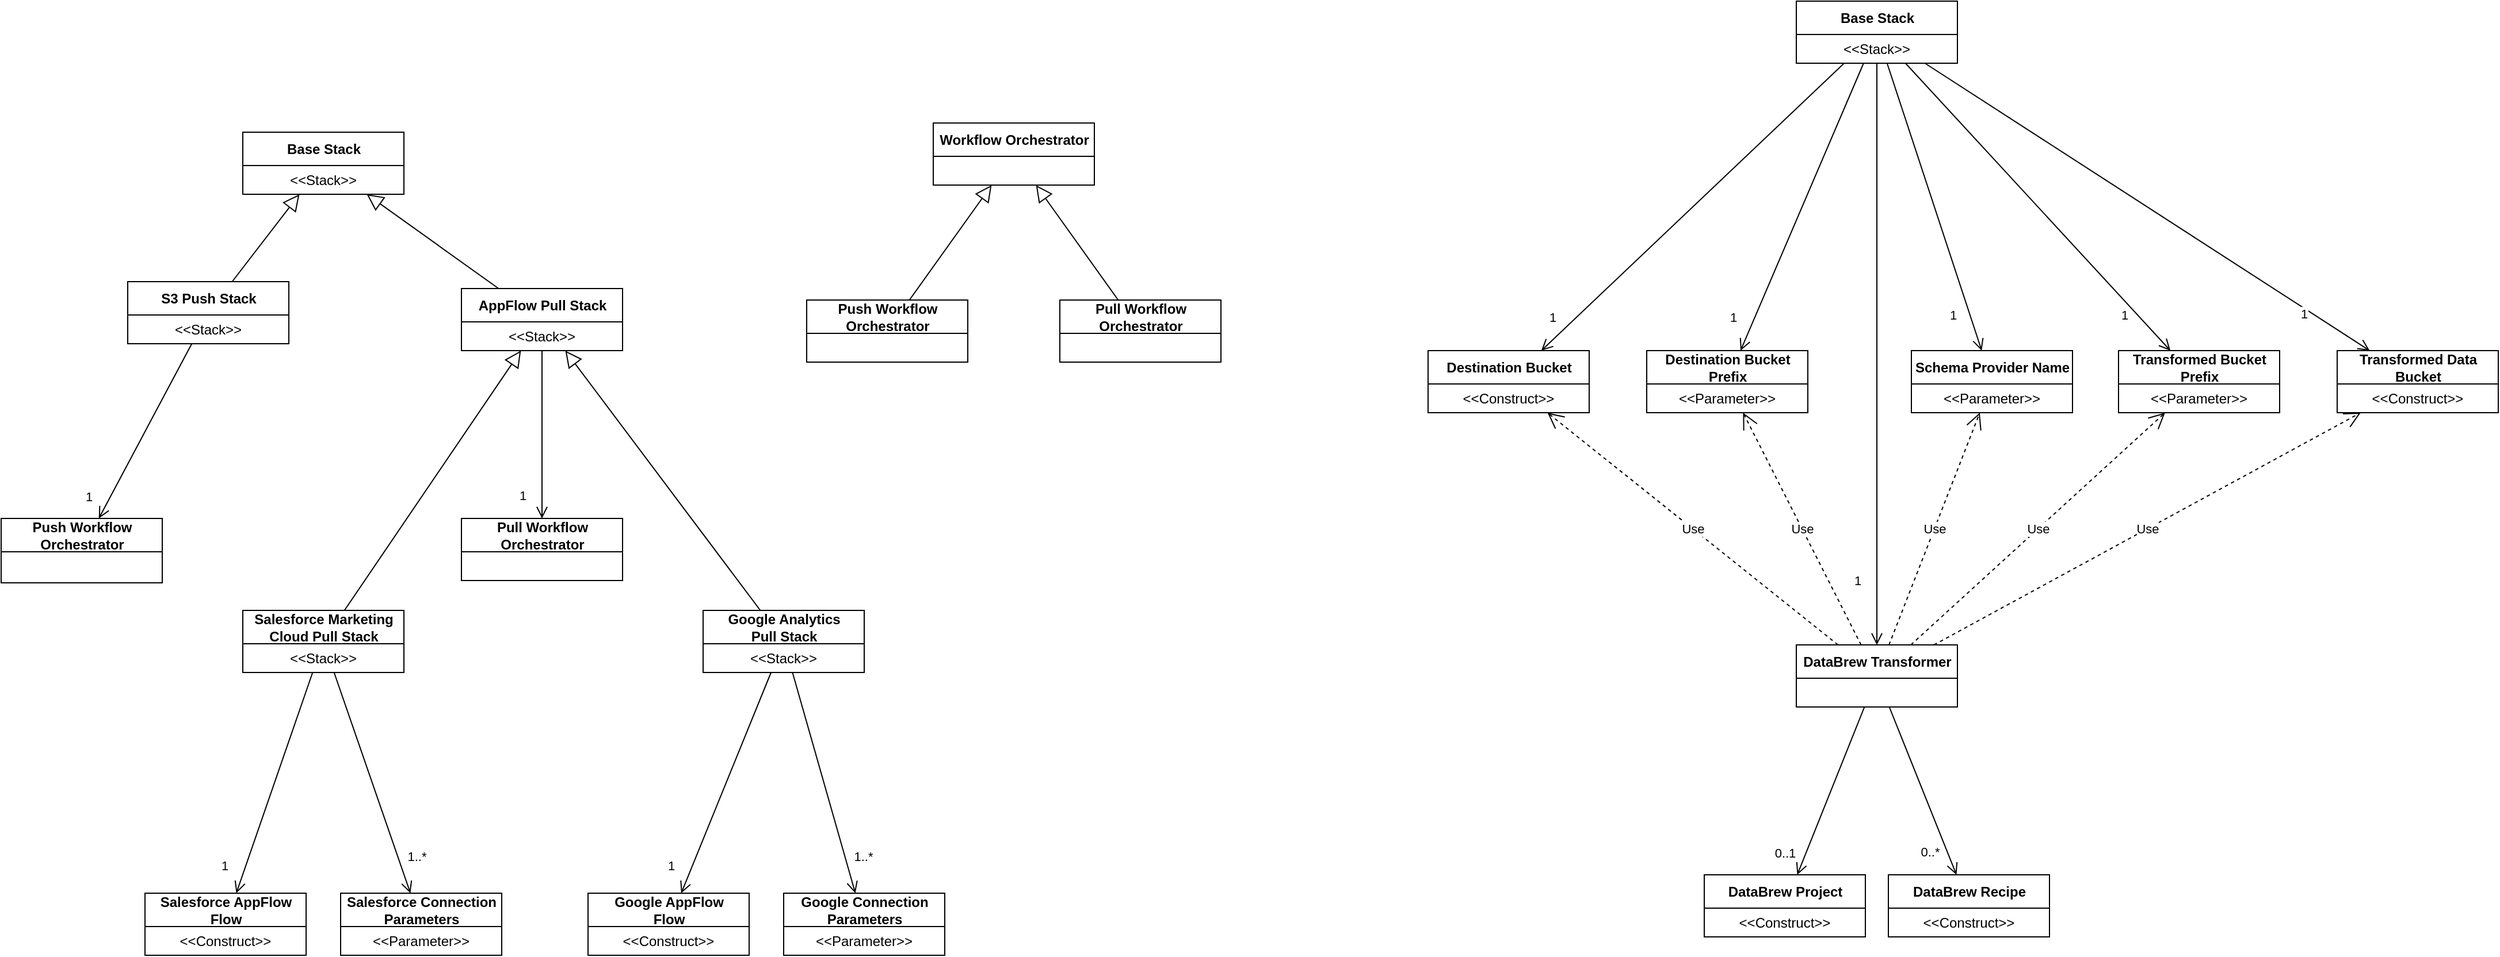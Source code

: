<mxfile version="20.2.3" type="device"><diagram id="_TFLnmbJYpJK38AtXGVi" name="Page-1"><mxGraphModel dx="4049" dy="2013" grid="1" gridSize="10" guides="1" tooltips="1" connect="1" arrows="1" fold="1" page="1" pageScale="1" pageWidth="1100" pageHeight="850" math="0" shadow="0"><root><mxCell id="0"/><mxCell id="1" parent="0"/><mxCell id="k_he2BpGnjoLvYGgVrAD-6" value="Destination Bucket" style="swimlane;fontStyle=1;align=center;verticalAlign=middle;childLayout=stackLayout;horizontal=1;startSize=29;horizontalStack=0;resizeParent=1;resizeParentMax=0;resizeLast=0;collapsible=0;marginBottom=0;html=1;" parent="1" vertex="1"><mxGeometry x="-460" y="-386" width="140" height="54" as="geometry"/></mxCell><mxCell id="k_he2BpGnjoLvYGgVrAD-7" value="&amp;lt;&amp;lt;Construct&amp;gt;&amp;gt;" style="text;html=1;strokeColor=none;fillColor=none;align=center;verticalAlign=middle;spacingLeft=4;spacingRight=4;overflow=hidden;rotatable=0;points=[[0,0.5],[1,0.5]];portConstraint=eastwest;" parent="k_he2BpGnjoLvYGgVrAD-6" vertex="1"><mxGeometry y="29" width="140" height="25" as="geometry"/></mxCell><mxCell id="k_he2BpGnjoLvYGgVrAD-14" value="DataBrew Project" style="swimlane;fontStyle=1;align=center;verticalAlign=middle;childLayout=stackLayout;horizontal=1;startSize=29;horizontalStack=0;resizeParent=1;resizeParentMax=0;resizeLast=0;collapsible=0;marginBottom=0;html=1;" parent="1" vertex="1"><mxGeometry x="-220" y="70" width="140" height="54" as="geometry"/></mxCell><mxCell id="k_he2BpGnjoLvYGgVrAD-15" value="&amp;lt;&amp;lt;Construct&amp;gt;&amp;gt;" style="text;html=1;strokeColor=none;fillColor=none;align=center;verticalAlign=middle;spacingLeft=4;spacingRight=4;overflow=hidden;rotatable=0;points=[[0,0.5],[1,0.5]];portConstraint=eastwest;" parent="k_he2BpGnjoLvYGgVrAD-14" vertex="1"><mxGeometry y="29" width="140" height="25" as="geometry"/></mxCell><mxCell id="k_he2BpGnjoLvYGgVrAD-16" value="DataBrew Recipe" style="swimlane;fontStyle=1;align=center;verticalAlign=middle;childLayout=stackLayout;horizontal=1;startSize=29;horizontalStack=0;resizeParent=1;resizeParentMax=0;resizeLast=0;collapsible=0;marginBottom=0;html=1;" parent="1" vertex="1"><mxGeometry x="-60" y="70" width="140" height="54" as="geometry"/></mxCell><mxCell id="k_he2BpGnjoLvYGgVrAD-17" value="&amp;lt;&amp;lt;Construct&amp;gt;&amp;gt;" style="text;html=1;strokeColor=none;fillColor=none;align=center;verticalAlign=middle;spacingLeft=4;spacingRight=4;overflow=hidden;rotatable=0;points=[[0,0.5],[1,0.5]];portConstraint=eastwest;" parent="k_he2BpGnjoLvYGgVrAD-16" vertex="1"><mxGeometry y="29" width="140" height="25" as="geometry"/></mxCell><mxCell id="k_he2BpGnjoLvYGgVrAD-18" value="Transformed Data&lt;br&gt;Bucket" style="swimlane;fontStyle=1;align=center;verticalAlign=middle;childLayout=stackLayout;horizontal=1;startSize=29;horizontalStack=0;resizeParent=1;resizeParentMax=0;resizeLast=0;collapsible=0;marginBottom=0;html=1;" parent="1" vertex="1"><mxGeometry x="330" y="-386" width="140" height="54" as="geometry"/></mxCell><mxCell id="k_he2BpGnjoLvYGgVrAD-19" value="&amp;lt;&amp;lt;Construct&amp;gt;&amp;gt;" style="text;html=1;strokeColor=none;fillColor=none;align=center;verticalAlign=middle;spacingLeft=4;spacingRight=4;overflow=hidden;rotatable=0;points=[[0,0.5],[1,0.5]];portConstraint=eastwest;" parent="k_he2BpGnjoLvYGgVrAD-18" vertex="1"><mxGeometry y="29" width="140" height="25" as="geometry"/></mxCell><mxCell id="k_he2BpGnjoLvYGgVrAD-20" value="Salesforce AppFlow&lt;br&gt;Flow" style="swimlane;fontStyle=1;align=center;verticalAlign=middle;childLayout=stackLayout;horizontal=1;startSize=29;horizontalStack=0;resizeParent=1;resizeParentMax=0;resizeLast=0;collapsible=0;marginBottom=0;html=1;" parent="1" vertex="1"><mxGeometry x="-1575" y="86" width="140" height="54" as="geometry"/></mxCell><mxCell id="k_he2BpGnjoLvYGgVrAD-21" value="&amp;lt;&amp;lt;Construct&amp;gt;&amp;gt;" style="text;html=1;strokeColor=none;fillColor=none;align=center;verticalAlign=middle;spacingLeft=4;spacingRight=4;overflow=hidden;rotatable=0;points=[[0,0.5],[1,0.5]];portConstraint=eastwest;" parent="k_he2BpGnjoLvYGgVrAD-20" vertex="1"><mxGeometry y="29" width="140" height="25" as="geometry"/></mxCell><mxCell id="hdts11CUUB1kooXz8TCv-1" value="" style="endArrow=open;startArrow=none;endFill=0;startFill=0;endSize=8;html=1;verticalAlign=bottom;labelBackgroundColor=none;strokeWidth=1;rounded=0;" parent="1" source="QPAikGFUluCxvRbnHmWo-35" target="k_he2BpGnjoLvYGgVrAD-20" edge="1"><mxGeometry width="160" relative="1" as="geometry"><mxPoint x="-1422.228" y="54" as="sourcePoint"/><mxPoint x="-783.22" y="470" as="targetPoint"/></mxGeometry></mxCell><mxCell id="hdts11CUUB1kooXz8TCv-3" value="1" style="edgeLabel;html=1;align=center;verticalAlign=middle;resizable=0;points=[];" parent="hdts11CUUB1kooXz8TCv-1" vertex="1" connectable="0"><mxGeometry x="0.797" y="2" relative="1" as="geometry"><mxPoint x="-19" y="-5" as="offset"/></mxGeometry></mxCell><mxCell id="hdts11CUUB1kooXz8TCv-6" value="" style="endArrow=open;startArrow=none;endFill=0;startFill=0;endSize=8;html=1;verticalAlign=bottom;labelBackgroundColor=none;strokeWidth=1;rounded=0;" parent="1" source="WnVhDnYCNpRUYac748rF-1" target="k_he2BpGnjoLvYGgVrAD-6" edge="1"><mxGeometry width="160" relative="1" as="geometry"><mxPoint x="89.781" as="sourcePoint"/><mxPoint x="210" y="330" as="targetPoint"/></mxGeometry></mxCell><mxCell id="hdts11CUUB1kooXz8TCv-7" value="1" style="edgeLabel;html=1;align=center;verticalAlign=middle;resizable=0;points=[];" parent="hdts11CUUB1kooXz8TCv-6" vertex="1" connectable="0"><mxGeometry x="0.797" y="2" relative="1" as="geometry"><mxPoint x="-19" y="-5" as="offset"/></mxGeometry></mxCell><mxCell id="hdts11CUUB1kooXz8TCv-14" value="DataBrew Transformer" style="swimlane;fontStyle=1;align=center;verticalAlign=middle;childLayout=stackLayout;horizontal=1;startSize=29;horizontalStack=0;resizeParent=1;resizeParentMax=0;resizeLast=0;collapsible=0;marginBottom=0;html=1;" parent="1" vertex="1"><mxGeometry x="-140" y="-130" width="140" height="54" as="geometry"/></mxCell><mxCell id="hdts11CUUB1kooXz8TCv-17" value="" style="endArrow=open;startArrow=none;endFill=0;startFill=0;endSize=8;html=1;verticalAlign=bottom;labelBackgroundColor=none;strokeWidth=1;rounded=0;" parent="1" source="hdts11CUUB1kooXz8TCv-14" target="k_he2BpGnjoLvYGgVrAD-14" edge="1"><mxGeometry width="160" relative="1" as="geometry"><mxPoint x="-602.872" y="-90" as="sourcePoint"/><mxPoint x="-887.786" y="126" as="targetPoint"/></mxGeometry></mxCell><mxCell id="hdts11CUUB1kooXz8TCv-18" value="0..1" style="edgeLabel;html=1;align=center;verticalAlign=middle;resizable=0;points=[];" parent="hdts11CUUB1kooXz8TCv-17" vertex="1" connectable="0"><mxGeometry x="0.797" y="2" relative="1" as="geometry"><mxPoint x="-19" y="-5" as="offset"/></mxGeometry></mxCell><mxCell id="hdts11CUUB1kooXz8TCv-19" value="" style="endArrow=open;startArrow=none;endFill=0;startFill=0;endSize=8;html=1;verticalAlign=bottom;labelBackgroundColor=none;strokeWidth=1;rounded=0;" parent="1" source="hdts11CUUB1kooXz8TCv-14" target="k_he2BpGnjoLvYGgVrAD-16" edge="1"><mxGeometry width="160" relative="1" as="geometry"><mxPoint x="-593.198" y="-90" as="sourcePoint"/><mxPoint x="-877.786" y="136" as="targetPoint"/></mxGeometry></mxCell><mxCell id="hdts11CUUB1kooXz8TCv-20" value="0..*" style="edgeLabel;html=1;align=center;verticalAlign=middle;resizable=0;points=[];" parent="hdts11CUUB1kooXz8TCv-19" vertex="1" connectable="0"><mxGeometry x="0.797" y="2" relative="1" as="geometry"><mxPoint x="-19" y="-5" as="offset"/></mxGeometry></mxCell><mxCell id="hdts11CUUB1kooXz8TCv-26" value="" style="endArrow=open;startArrow=none;endFill=0;startFill=0;endSize=8;html=1;verticalAlign=bottom;labelBackgroundColor=none;strokeWidth=1;rounded=0;" parent="1" source="WnVhDnYCNpRUYac748rF-1" target="QPAikGFUluCxvRbnHmWo-45" edge="1"><mxGeometry width="160" relative="1" as="geometry"><mxPoint x="578.261" y="-6" as="sourcePoint"/><mxPoint x="-99.459" y="-270" as="targetPoint"/></mxGeometry></mxCell><mxCell id="hdts11CUUB1kooXz8TCv-27" value="1" style="edgeLabel;html=1;align=center;verticalAlign=middle;resizable=0;points=[];" parent="hdts11CUUB1kooXz8TCv-26" vertex="1" connectable="0"><mxGeometry x="0.797" y="2" relative="1" as="geometry"><mxPoint x="-19" y="-5" as="offset"/></mxGeometry></mxCell><mxCell id="hdts11CUUB1kooXz8TCv-32" value="" style="endArrow=open;startArrow=none;endFill=0;startFill=0;endSize=8;html=1;verticalAlign=bottom;labelBackgroundColor=none;strokeWidth=1;rounded=0;" parent="1" source="WnVhDnYCNpRUYac748rF-1" target="k_he2BpGnjoLvYGgVrAD-18" edge="1"><mxGeometry width="160" relative="1" as="geometry"><mxPoint x="670" y="-6.727" as="sourcePoint"/><mxPoint x="870" y="129.882" as="targetPoint"/></mxGeometry></mxCell><mxCell id="hdts11CUUB1kooXz8TCv-33" value="1" style="edgeLabel;html=1;align=center;verticalAlign=middle;resizable=0;points=[];" parent="hdts11CUUB1kooXz8TCv-32" vertex="1" connectable="0"><mxGeometry x="0.797" y="2" relative="1" as="geometry"><mxPoint x="-19" y="-5" as="offset"/></mxGeometry></mxCell><mxCell id="WnVhDnYCNpRUYac748rF-1" value="Base Stack" style="swimlane;fontStyle=1;align=center;verticalAlign=middle;childLayout=stackLayout;horizontal=1;startSize=29;horizontalStack=0;resizeParent=1;resizeParentMax=0;resizeLast=0;collapsible=0;marginBottom=0;html=1;" parent="1" vertex="1"><mxGeometry x="-140" y="-690" width="140" height="54" as="geometry"/></mxCell><mxCell id="WnVhDnYCNpRUYac748rF-2" value="&amp;lt;&amp;lt;Stack&amp;gt;&amp;gt;" style="text;html=1;strokeColor=none;fillColor=none;align=center;verticalAlign=middle;spacingLeft=4;spacingRight=4;overflow=hidden;rotatable=0;points=[[0,0.5],[1,0.5]];portConstraint=eastwest;" parent="WnVhDnYCNpRUYac748rF-1" vertex="1"><mxGeometry y="29" width="140" height="25" as="geometry"/></mxCell><mxCell id="QPAikGFUluCxvRbnHmWo-24" value="Base Stack" style="swimlane;fontStyle=1;align=center;verticalAlign=middle;childLayout=stackLayout;horizontal=1;startSize=29;horizontalStack=0;resizeParent=1;resizeParentMax=0;resizeLast=0;collapsible=0;marginBottom=0;html=1;" vertex="1" parent="1"><mxGeometry x="-1490" y="-576" width="140" height="54" as="geometry"/></mxCell><mxCell id="QPAikGFUluCxvRbnHmWo-25" value="&amp;lt;&amp;lt;Stack&amp;gt;&amp;gt;" style="text;html=1;strokeColor=none;fillColor=none;align=center;verticalAlign=middle;spacingLeft=4;spacingRight=4;overflow=hidden;rotatable=0;points=[[0,0.5],[1,0.5]];portConstraint=eastwest;" vertex="1" parent="QPAikGFUluCxvRbnHmWo-24"><mxGeometry y="29" width="140" height="25" as="geometry"/></mxCell><mxCell id="QPAikGFUluCxvRbnHmWo-26" value="S3 Push Stack" style="swimlane;fontStyle=1;align=center;verticalAlign=middle;childLayout=stackLayout;horizontal=1;startSize=29;horizontalStack=0;resizeParent=1;resizeParentMax=0;resizeLast=0;collapsible=0;marginBottom=0;html=1;" vertex="1" parent="1"><mxGeometry x="-1590" y="-446" width="140" height="54" as="geometry"/></mxCell><mxCell id="QPAikGFUluCxvRbnHmWo-27" value="&amp;lt;&amp;lt;Stack&amp;gt;&amp;gt;" style="text;html=1;strokeColor=none;fillColor=none;align=center;verticalAlign=middle;spacingLeft=4;spacingRight=4;overflow=hidden;rotatable=0;points=[[0,0.5],[1,0.5]];portConstraint=eastwest;" vertex="1" parent="QPAikGFUluCxvRbnHmWo-26"><mxGeometry y="29" width="140" height="25" as="geometry"/></mxCell><mxCell id="QPAikGFUluCxvRbnHmWo-28" value="" style="edgeStyle=none;html=1;endSize=12;endArrow=block;endFill=0;rounded=0;" edge="1" parent="1" source="QPAikGFUluCxvRbnHmWo-26" target="QPAikGFUluCxvRbnHmWo-24"><mxGeometry width="160" relative="1" as="geometry"><mxPoint x="-1130" y="44" as="sourcePoint"/><mxPoint x="-970" y="44" as="targetPoint"/></mxGeometry></mxCell><mxCell id="QPAikGFUluCxvRbnHmWo-29" value="AppFlow Pull Stack" style="swimlane;fontStyle=1;align=center;verticalAlign=middle;childLayout=stackLayout;horizontal=1;startSize=29;horizontalStack=0;resizeParent=1;resizeParentMax=0;resizeLast=0;collapsible=0;marginBottom=0;html=1;" vertex="1" parent="1"><mxGeometry x="-1300" y="-440" width="140" height="54" as="geometry"/></mxCell><mxCell id="QPAikGFUluCxvRbnHmWo-30" value="&amp;lt;&amp;lt;Stack&amp;gt;&amp;gt;" style="text;html=1;strokeColor=none;fillColor=none;align=center;verticalAlign=middle;spacingLeft=4;spacingRight=4;overflow=hidden;rotatable=0;points=[[0,0.5],[1,0.5]];portConstraint=eastwest;" vertex="1" parent="QPAikGFUluCxvRbnHmWo-29"><mxGeometry y="29" width="140" height="25" as="geometry"/></mxCell><mxCell id="QPAikGFUluCxvRbnHmWo-31" value="" style="edgeStyle=none;html=1;endSize=12;endArrow=block;endFill=0;rounded=0;" edge="1" parent="1" source="QPAikGFUluCxvRbnHmWo-29" target="QPAikGFUluCxvRbnHmWo-24"><mxGeometry width="160" relative="1" as="geometry"><mxPoint x="-1080" y="-160.724" as="sourcePoint"/><mxPoint x="-1230" y="-207.276" as="targetPoint"/></mxGeometry></mxCell><mxCell id="QPAikGFUluCxvRbnHmWo-32" value="Google Analytics&lt;br&gt;Pull Stack" style="swimlane;fontStyle=1;align=center;verticalAlign=middle;childLayout=stackLayout;horizontal=1;startSize=29;horizontalStack=0;resizeParent=1;resizeParentMax=0;resizeLast=0;collapsible=0;marginBottom=0;html=1;" vertex="1" parent="1"><mxGeometry x="-1090" y="-160" width="140" height="54" as="geometry"/></mxCell><mxCell id="QPAikGFUluCxvRbnHmWo-33" value="&amp;lt;&amp;lt;Stack&amp;gt;&amp;gt;" style="text;html=1;strokeColor=none;fillColor=none;align=center;verticalAlign=middle;spacingLeft=4;spacingRight=4;overflow=hidden;rotatable=0;points=[[0,0.5],[1,0.5]];portConstraint=eastwest;" vertex="1" parent="QPAikGFUluCxvRbnHmWo-32"><mxGeometry y="29" width="140" height="25" as="geometry"/></mxCell><mxCell id="QPAikGFUluCxvRbnHmWo-34" value="" style="edgeStyle=none;html=1;endSize=12;endArrow=block;endFill=0;rounded=0;" edge="1" parent="1" source="QPAikGFUluCxvRbnHmWo-32" target="QPAikGFUluCxvRbnHmWo-29"><mxGeometry width="160" relative="1" as="geometry"><mxPoint x="-1110" y="-170.538" as="sourcePoint"/><mxPoint x="-1230" y="-207.462" as="targetPoint"/></mxGeometry></mxCell><mxCell id="QPAikGFUluCxvRbnHmWo-35" value="Salesforce Marketing&lt;br&gt;Cloud Pull Stack" style="swimlane;fontStyle=1;align=center;verticalAlign=middle;childLayout=stackLayout;horizontal=1;startSize=29;horizontalStack=0;resizeParent=1;resizeParentMax=0;resizeLast=0;collapsible=0;marginBottom=0;html=1;" vertex="1" parent="1"><mxGeometry x="-1490" y="-160" width="140" height="54" as="geometry"/></mxCell><mxCell id="QPAikGFUluCxvRbnHmWo-36" value="&amp;lt;&amp;lt;Stack&amp;gt;&amp;gt;" style="text;html=1;strokeColor=none;fillColor=none;align=center;verticalAlign=middle;spacingLeft=4;spacingRight=4;overflow=hidden;rotatable=0;points=[[0,0.5],[1,0.5]];portConstraint=eastwest;" vertex="1" parent="QPAikGFUluCxvRbnHmWo-35"><mxGeometry y="29" width="140" height="25" as="geometry"/></mxCell><mxCell id="QPAikGFUluCxvRbnHmWo-37" value="" style="edgeStyle=none;html=1;endSize=12;endArrow=block;endFill=0;rounded=0;" edge="1" parent="1" source="QPAikGFUluCxvRbnHmWo-35" target="QPAikGFUluCxvRbnHmWo-29"><mxGeometry width="160" relative="1" as="geometry"><mxPoint x="-855" y="-156" as="sourcePoint"/><mxPoint x="-1015" y="-252" as="targetPoint"/></mxGeometry></mxCell><mxCell id="QPAikGFUluCxvRbnHmWo-38" value="Workflow Orchestrator" style="swimlane;fontStyle=1;align=center;verticalAlign=middle;childLayout=stackLayout;horizontal=1;startSize=29;horizontalStack=0;resizeParent=1;resizeParentMax=0;resizeLast=0;collapsible=0;marginBottom=0;html=1;" vertex="1" parent="1"><mxGeometry x="-890" y="-584" width="140" height="54" as="geometry"/></mxCell><mxCell id="QPAikGFUluCxvRbnHmWo-39" value="Push Workflow&lt;br&gt;Orchestrator" style="swimlane;fontStyle=1;align=center;verticalAlign=middle;childLayout=stackLayout;horizontal=1;startSize=29;horizontalStack=0;resizeParent=1;resizeParentMax=0;resizeLast=0;collapsible=0;marginBottom=0;html=1;" vertex="1" parent="1"><mxGeometry x="-1000" y="-430" width="140" height="54" as="geometry"/></mxCell><mxCell id="QPAikGFUluCxvRbnHmWo-40" value="Pull Workflow&lt;br&gt;Orchestrator" style="swimlane;fontStyle=1;align=center;verticalAlign=middle;childLayout=stackLayout;horizontal=1;startSize=29;horizontalStack=0;resizeParent=1;resizeParentMax=0;resizeLast=0;collapsible=0;marginBottom=0;html=1;" vertex="1" parent="1"><mxGeometry x="-780" y="-430" width="140" height="54" as="geometry"/></mxCell><mxCell id="QPAikGFUluCxvRbnHmWo-41" value="" style="edgeStyle=none;html=1;endSize=12;endArrow=block;endFill=0;rounded=0;" edge="1" parent="1" source="QPAikGFUluCxvRbnHmWo-40" target="QPAikGFUluCxvRbnHmWo-38"><mxGeometry width="160" relative="1" as="geometry"><mxPoint x="-861" y="-550" as="sourcePoint"/><mxPoint x="-769" y="-586" as="targetPoint"/></mxGeometry></mxCell><mxCell id="QPAikGFUluCxvRbnHmWo-42" value="" style="edgeStyle=none;html=1;endSize=12;endArrow=block;endFill=0;rounded=0;" edge="1" parent="1" source="QPAikGFUluCxvRbnHmWo-39" target="QPAikGFUluCxvRbnHmWo-38"><mxGeometry width="160" relative="1" as="geometry"><mxPoint x="-546.139" y="-557.0" as="sourcePoint"/><mxPoint x="-643.861" y="-510" as="targetPoint"/></mxGeometry></mxCell><mxCell id="QPAikGFUluCxvRbnHmWo-45" value="Destination Bucket&lt;br&gt;Prefix" style="swimlane;fontStyle=1;align=center;verticalAlign=middle;childLayout=stackLayout;horizontal=1;startSize=29;horizontalStack=0;resizeParent=1;resizeParentMax=0;resizeLast=0;collapsible=0;marginBottom=0;html=1;" vertex="1" parent="1"><mxGeometry x="-270" y="-386" width="140" height="54" as="geometry"/></mxCell><mxCell id="QPAikGFUluCxvRbnHmWo-46" value="&amp;lt;&amp;lt;Parameter&amp;gt;&amp;gt;" style="text;html=1;strokeColor=none;fillColor=none;align=center;verticalAlign=middle;spacingLeft=4;spacingRight=4;overflow=hidden;rotatable=0;points=[[0,0.5],[1,0.5]];portConstraint=eastwest;" vertex="1" parent="QPAikGFUluCxvRbnHmWo-45"><mxGeometry y="29" width="140" height="25" as="geometry"/></mxCell><mxCell id="QPAikGFUluCxvRbnHmWo-48" value="Transformed Bucket&lt;br&gt;Prefix" style="swimlane;fontStyle=1;align=center;verticalAlign=middle;childLayout=stackLayout;horizontal=1;startSize=29;horizontalStack=0;resizeParent=1;resizeParentMax=0;resizeLast=0;collapsible=0;marginBottom=0;html=1;" vertex="1" parent="1"><mxGeometry x="140" y="-386" width="140" height="54" as="geometry"/></mxCell><mxCell id="QPAikGFUluCxvRbnHmWo-49" value="&amp;lt;&amp;lt;Parameter&amp;gt;&amp;gt;" style="text;html=1;strokeColor=none;fillColor=none;align=center;verticalAlign=middle;spacingLeft=4;spacingRight=4;overflow=hidden;rotatable=0;points=[[0,0.5],[1,0.5]];portConstraint=eastwest;" vertex="1" parent="QPAikGFUluCxvRbnHmWo-48"><mxGeometry y="29" width="140" height="25" as="geometry"/></mxCell><mxCell id="QPAikGFUluCxvRbnHmWo-50" value="" style="endArrow=open;startArrow=none;endFill=0;startFill=0;endSize=8;html=1;verticalAlign=bottom;labelBackgroundColor=none;strokeWidth=1;rounded=0;" edge="1" parent="1" source="WnVhDnYCNpRUYac748rF-1" target="QPAikGFUluCxvRbnHmWo-48"><mxGeometry width="160" relative="1" as="geometry"><mxPoint x="-141.25" y="-520" as="sourcePoint"/><mxPoint x="21.25" y="-430" as="targetPoint"/></mxGeometry></mxCell><mxCell id="QPAikGFUluCxvRbnHmWo-51" value="1" style="edgeLabel;html=1;align=center;verticalAlign=middle;resizable=0;points=[];" vertex="1" connectable="0" parent="QPAikGFUluCxvRbnHmWo-50"><mxGeometry x="0.797" y="2" relative="1" as="geometry"><mxPoint x="-19" y="-5" as="offset"/></mxGeometry></mxCell><mxCell id="QPAikGFUluCxvRbnHmWo-52" value="Schema Provider Name" style="swimlane;fontStyle=1;align=center;verticalAlign=middle;childLayout=stackLayout;horizontal=1;startSize=29;horizontalStack=0;resizeParent=1;resizeParentMax=0;resizeLast=0;collapsible=0;marginBottom=0;html=1;" vertex="1" parent="1"><mxGeometry x="-40" y="-386" width="140" height="54" as="geometry"/></mxCell><mxCell id="QPAikGFUluCxvRbnHmWo-53" value="&amp;lt;&amp;lt;Parameter&amp;gt;&amp;gt;" style="text;html=1;strokeColor=none;fillColor=none;align=center;verticalAlign=middle;spacingLeft=4;spacingRight=4;overflow=hidden;rotatable=0;points=[[0,0.5],[1,0.5]];portConstraint=eastwest;" vertex="1" parent="QPAikGFUluCxvRbnHmWo-52"><mxGeometry y="29" width="140" height="25" as="geometry"/></mxCell><mxCell id="QPAikGFUluCxvRbnHmWo-54" value="" style="endArrow=open;startArrow=none;endFill=0;startFill=0;endSize=8;html=1;verticalAlign=bottom;labelBackgroundColor=none;strokeWidth=1;rounded=0;" edge="1" parent="1" source="WnVhDnYCNpRUYac748rF-1" target="QPAikGFUluCxvRbnHmWo-52"><mxGeometry width="160" relative="1" as="geometry"><mxPoint x="-145.615" y="-520" as="sourcePoint"/><mxPoint x="15.615" y="-421.92" as="targetPoint"/></mxGeometry></mxCell><mxCell id="QPAikGFUluCxvRbnHmWo-55" value="1" style="edgeLabel;html=1;align=center;verticalAlign=middle;resizable=0;points=[];" vertex="1" connectable="0" parent="QPAikGFUluCxvRbnHmWo-54"><mxGeometry x="0.797" y="2" relative="1" as="geometry"><mxPoint x="-19" y="-5" as="offset"/></mxGeometry></mxCell><mxCell id="QPAikGFUluCxvRbnHmWo-64" value="" style="endArrow=open;startArrow=none;endFill=0;startFill=0;endSize=8;html=1;verticalAlign=bottom;labelBackgroundColor=none;strokeWidth=1;rounded=0;" edge="1" parent="1" source="WnVhDnYCNpRUYac748rF-1" target="hdts11CUUB1kooXz8TCv-14"><mxGeometry width="160" relative="1" as="geometry"><mxPoint x="-43.188" y="-520" as="sourcePoint"/><mxPoint x="163.188" y="-421.92" as="targetPoint"/></mxGeometry></mxCell><mxCell id="QPAikGFUluCxvRbnHmWo-65" value="1" style="edgeLabel;html=1;align=center;verticalAlign=middle;resizable=0;points=[];" vertex="1" connectable="0" parent="QPAikGFUluCxvRbnHmWo-64"><mxGeometry x="0.797" y="2" relative="1" as="geometry"><mxPoint x="-19" y="-5" as="offset"/></mxGeometry></mxCell><mxCell id="QPAikGFUluCxvRbnHmWo-66" value="Salesforce Connection&lt;br&gt;Parameters" style="swimlane;fontStyle=1;align=center;verticalAlign=middle;childLayout=stackLayout;horizontal=1;startSize=29;horizontalStack=0;resizeParent=1;resizeParentMax=0;resizeLast=0;collapsible=0;marginBottom=0;html=1;" vertex="1" parent="1"><mxGeometry x="-1405" y="86" width="140" height="54" as="geometry"/></mxCell><mxCell id="QPAikGFUluCxvRbnHmWo-67" value="&amp;lt;&amp;lt;Parameter&amp;gt;&amp;gt;" style="text;html=1;strokeColor=none;fillColor=none;align=center;verticalAlign=middle;spacingLeft=4;spacingRight=4;overflow=hidden;rotatable=0;points=[[0,0.5],[1,0.5]];portConstraint=eastwest;" vertex="1" parent="QPAikGFUluCxvRbnHmWo-66"><mxGeometry y="29" width="140" height="25" as="geometry"/></mxCell><mxCell id="QPAikGFUluCxvRbnHmWo-68" value="" style="endArrow=open;startArrow=none;endFill=0;startFill=0;endSize=8;html=1;verticalAlign=bottom;labelBackgroundColor=none;strokeWidth=1;rounded=0;" edge="1" parent="1" source="QPAikGFUluCxvRbnHmWo-35" target="QPAikGFUluCxvRbnHmWo-66"><mxGeometry width="160" relative="1" as="geometry"><mxPoint x="-1383.0" y="54" as="sourcePoint"/><mxPoint x="-1513.22" y="431" as="targetPoint"/></mxGeometry></mxCell><mxCell id="QPAikGFUluCxvRbnHmWo-69" value="1..*" style="edgeLabel;html=1;align=center;verticalAlign=middle;resizable=0;points=[];" vertex="1" connectable="0" parent="QPAikGFUluCxvRbnHmWo-68"><mxGeometry x="0.76" y="1" relative="1" as="geometry"><mxPoint x="12" y="-9" as="offset"/></mxGeometry></mxCell><mxCell id="QPAikGFUluCxvRbnHmWo-70" value="Google AppFlow&lt;br&gt;Flow" style="swimlane;fontStyle=1;align=center;verticalAlign=middle;childLayout=stackLayout;horizontal=1;startSize=29;horizontalStack=0;resizeParent=1;resizeParentMax=0;resizeLast=0;collapsible=0;marginBottom=0;html=1;" vertex="1" parent="1"><mxGeometry x="-1190" y="86" width="140" height="54" as="geometry"/></mxCell><mxCell id="QPAikGFUluCxvRbnHmWo-71" value="&amp;lt;&amp;lt;Construct&amp;gt;&amp;gt;" style="text;html=1;strokeColor=none;fillColor=none;align=center;verticalAlign=middle;spacingLeft=4;spacingRight=4;overflow=hidden;rotatable=0;points=[[0,0.5],[1,0.5]];portConstraint=eastwest;" vertex="1" parent="QPAikGFUluCxvRbnHmWo-70"><mxGeometry y="29" width="140" height="25" as="geometry"/></mxCell><mxCell id="QPAikGFUluCxvRbnHmWo-72" value="" style="endArrow=open;startArrow=none;endFill=0;startFill=0;endSize=8;html=1;verticalAlign=bottom;labelBackgroundColor=none;strokeWidth=1;rounded=0;" edge="1" parent="1" target="QPAikGFUluCxvRbnHmWo-70" source="QPAikGFUluCxvRbnHmWo-32"><mxGeometry width="160" relative="1" as="geometry"><mxPoint x="-1044.329" y="-106" as="sourcePoint"/><mxPoint x="-398.22" y="470" as="targetPoint"/></mxGeometry></mxCell><mxCell id="QPAikGFUluCxvRbnHmWo-73" value="1" style="edgeLabel;html=1;align=center;verticalAlign=middle;resizable=0;points=[];" vertex="1" connectable="0" parent="QPAikGFUluCxvRbnHmWo-72"><mxGeometry x="0.797" y="2" relative="1" as="geometry"><mxPoint x="-19" y="-5" as="offset"/></mxGeometry></mxCell><mxCell id="QPAikGFUluCxvRbnHmWo-74" value="Google Connection&lt;br&gt;Parameters" style="swimlane;fontStyle=1;align=center;verticalAlign=middle;childLayout=stackLayout;horizontal=1;startSize=29;horizontalStack=0;resizeParent=1;resizeParentMax=0;resizeLast=0;collapsible=0;marginBottom=0;html=1;" vertex="1" parent="1"><mxGeometry x="-1020" y="86" width="140" height="54" as="geometry"/></mxCell><mxCell id="QPAikGFUluCxvRbnHmWo-75" value="&amp;lt;&amp;lt;Parameter&amp;gt;&amp;gt;" style="text;html=1;strokeColor=none;fillColor=none;align=center;verticalAlign=middle;spacingLeft=4;spacingRight=4;overflow=hidden;rotatable=0;points=[[0,0.5],[1,0.5]];portConstraint=eastwest;" vertex="1" parent="QPAikGFUluCxvRbnHmWo-74"><mxGeometry y="29" width="140" height="25" as="geometry"/></mxCell><mxCell id="QPAikGFUluCxvRbnHmWo-76" value="" style="endArrow=open;startArrow=none;endFill=0;startFill=0;endSize=8;html=1;verticalAlign=bottom;labelBackgroundColor=none;strokeWidth=1;rounded=0;" edge="1" parent="1" target="QPAikGFUluCxvRbnHmWo-74" source="QPAikGFUluCxvRbnHmWo-32"><mxGeometry width="160" relative="1" as="geometry"><mxPoint x="-1025.671" y="-106" as="sourcePoint"/><mxPoint x="-1128.22" y="431" as="targetPoint"/></mxGeometry></mxCell><mxCell id="QPAikGFUluCxvRbnHmWo-77" value="1..*" style="edgeLabel;html=1;align=center;verticalAlign=middle;resizable=0;points=[];" vertex="1" connectable="0" parent="QPAikGFUluCxvRbnHmWo-76"><mxGeometry x="0.76" y="1" relative="1" as="geometry"><mxPoint x="12" y="-9" as="offset"/></mxGeometry></mxCell><mxCell id="QPAikGFUluCxvRbnHmWo-78" value="Pull Workflow&lt;br&gt;Orchestrator" style="swimlane;fontStyle=1;align=center;verticalAlign=middle;childLayout=stackLayout;horizontal=1;startSize=29;horizontalStack=0;resizeParent=1;resizeParentMax=0;resizeLast=0;collapsible=0;marginBottom=0;html=1;" vertex="1" parent="1"><mxGeometry x="-1300" y="-240" width="140" height="54" as="geometry"/></mxCell><mxCell id="QPAikGFUluCxvRbnHmWo-79" value="" style="endArrow=open;startArrow=none;endFill=0;startFill=0;endSize=8;html=1;verticalAlign=bottom;labelBackgroundColor=none;strokeWidth=1;rounded=0;" edge="1" parent="1" source="QPAikGFUluCxvRbnHmWo-29" target="QPAikGFUluCxvRbnHmWo-78"><mxGeometry width="160" relative="1" as="geometry"><mxPoint x="-1020.976" y="-96" as="sourcePoint"/><mxPoint x="-1099.024" y="96" as="targetPoint"/></mxGeometry></mxCell><mxCell id="QPAikGFUluCxvRbnHmWo-80" value="1" style="edgeLabel;html=1;align=center;verticalAlign=middle;resizable=0;points=[];" vertex="1" connectable="0" parent="QPAikGFUluCxvRbnHmWo-79"><mxGeometry x="0.797" y="2" relative="1" as="geometry"><mxPoint x="-19" y="-5" as="offset"/></mxGeometry></mxCell><mxCell id="QPAikGFUluCxvRbnHmWo-81" value="Push Workflow&lt;br&gt;Orchestrator" style="swimlane;fontStyle=1;align=center;verticalAlign=middle;childLayout=stackLayout;horizontal=1;startSize=29;horizontalStack=0;resizeParent=1;resizeParentMax=0;resizeLast=0;collapsible=0;marginBottom=0;html=1;" vertex="1" parent="1"><mxGeometry x="-1700" y="-240" width="140" height="56" as="geometry"/></mxCell><mxCell id="QPAikGFUluCxvRbnHmWo-82" value="" style="endArrow=open;startArrow=none;endFill=0;startFill=0;endSize=8;html=1;verticalAlign=bottom;labelBackgroundColor=none;strokeWidth=1;rounded=0;" edge="1" parent="1" source="QPAikGFUluCxvRbnHmWo-26" target="QPAikGFUluCxvRbnHmWo-81"><mxGeometry width="160" relative="1" as="geometry"><mxPoint x="-1220" y="-376" as="sourcePoint"/><mxPoint x="-1220" y="-230" as="targetPoint"/></mxGeometry></mxCell><mxCell id="QPAikGFUluCxvRbnHmWo-83" value="1" style="edgeLabel;html=1;align=center;verticalAlign=middle;resizable=0;points=[];" vertex="1" connectable="0" parent="QPAikGFUluCxvRbnHmWo-82"><mxGeometry x="0.797" y="2" relative="1" as="geometry"><mxPoint x="-19" y="-5" as="offset"/></mxGeometry></mxCell><mxCell id="QPAikGFUluCxvRbnHmWo-85" value="Use" style="endArrow=open;endSize=12;dashed=1;html=1;rounded=0;" edge="1" parent="1" source="hdts11CUUB1kooXz8TCv-14" target="k_he2BpGnjoLvYGgVrAD-18"><mxGeometry width="160" relative="1" as="geometry"><mxPoint x="-310" y="-140" as="sourcePoint"/><mxPoint x="-150" y="-140" as="targetPoint"/><Array as="points"/></mxGeometry></mxCell><mxCell id="QPAikGFUluCxvRbnHmWo-86" value="Use" style="endArrow=open;endSize=12;dashed=1;html=1;rounded=0;" edge="1" parent="1" source="hdts11CUUB1kooXz8TCv-14" target="QPAikGFUluCxvRbnHmWo-48"><mxGeometry width="160" relative="1" as="geometry"><mxPoint x="-40" y="-259.76" as="sourcePoint"/><mxPoint x="410" y="-200.794" as="targetPoint"/><Array as="points"/></mxGeometry></mxCell><mxCell id="QPAikGFUluCxvRbnHmWo-87" value="Use" style="endArrow=open;endSize=12;dashed=1;html=1;rounded=0;" edge="1" parent="1" source="hdts11CUUB1kooXz8TCv-14" target="QPAikGFUluCxvRbnHmWo-52"><mxGeometry width="160" relative="1" as="geometry"><mxPoint x="-40" y="-281.056" as="sourcePoint"/><mxPoint x="180" y="-274.944" as="targetPoint"/><Array as="points"/></mxGeometry></mxCell><mxCell id="QPAikGFUluCxvRbnHmWo-88" value="Use" style="endArrow=open;endSize=12;dashed=1;html=1;rounded=0;" edge="1" parent="1" source="hdts11CUUB1kooXz8TCv-14" target="QPAikGFUluCxvRbnHmWo-45"><mxGeometry width="160" relative="1" as="geometry"><mxPoint x="-40" y="-281.056" as="sourcePoint"/><mxPoint x="180" y="-274.944" as="targetPoint"/><Array as="points"/></mxGeometry></mxCell><mxCell id="QPAikGFUluCxvRbnHmWo-89" value="Use" style="endArrow=open;endSize=12;dashed=1;html=1;rounded=0;" edge="1" parent="1" source="hdts11CUUB1kooXz8TCv-14" target="k_he2BpGnjoLvYGgVrAD-6"><mxGeometry width="160" relative="1" as="geometry"><mxPoint x="-150" y="-300" as="sourcePoint"/><mxPoint x="180" y="-274.944" as="targetPoint"/><Array as="points"/></mxGeometry></mxCell></root></mxGraphModel></diagram></mxfile>
